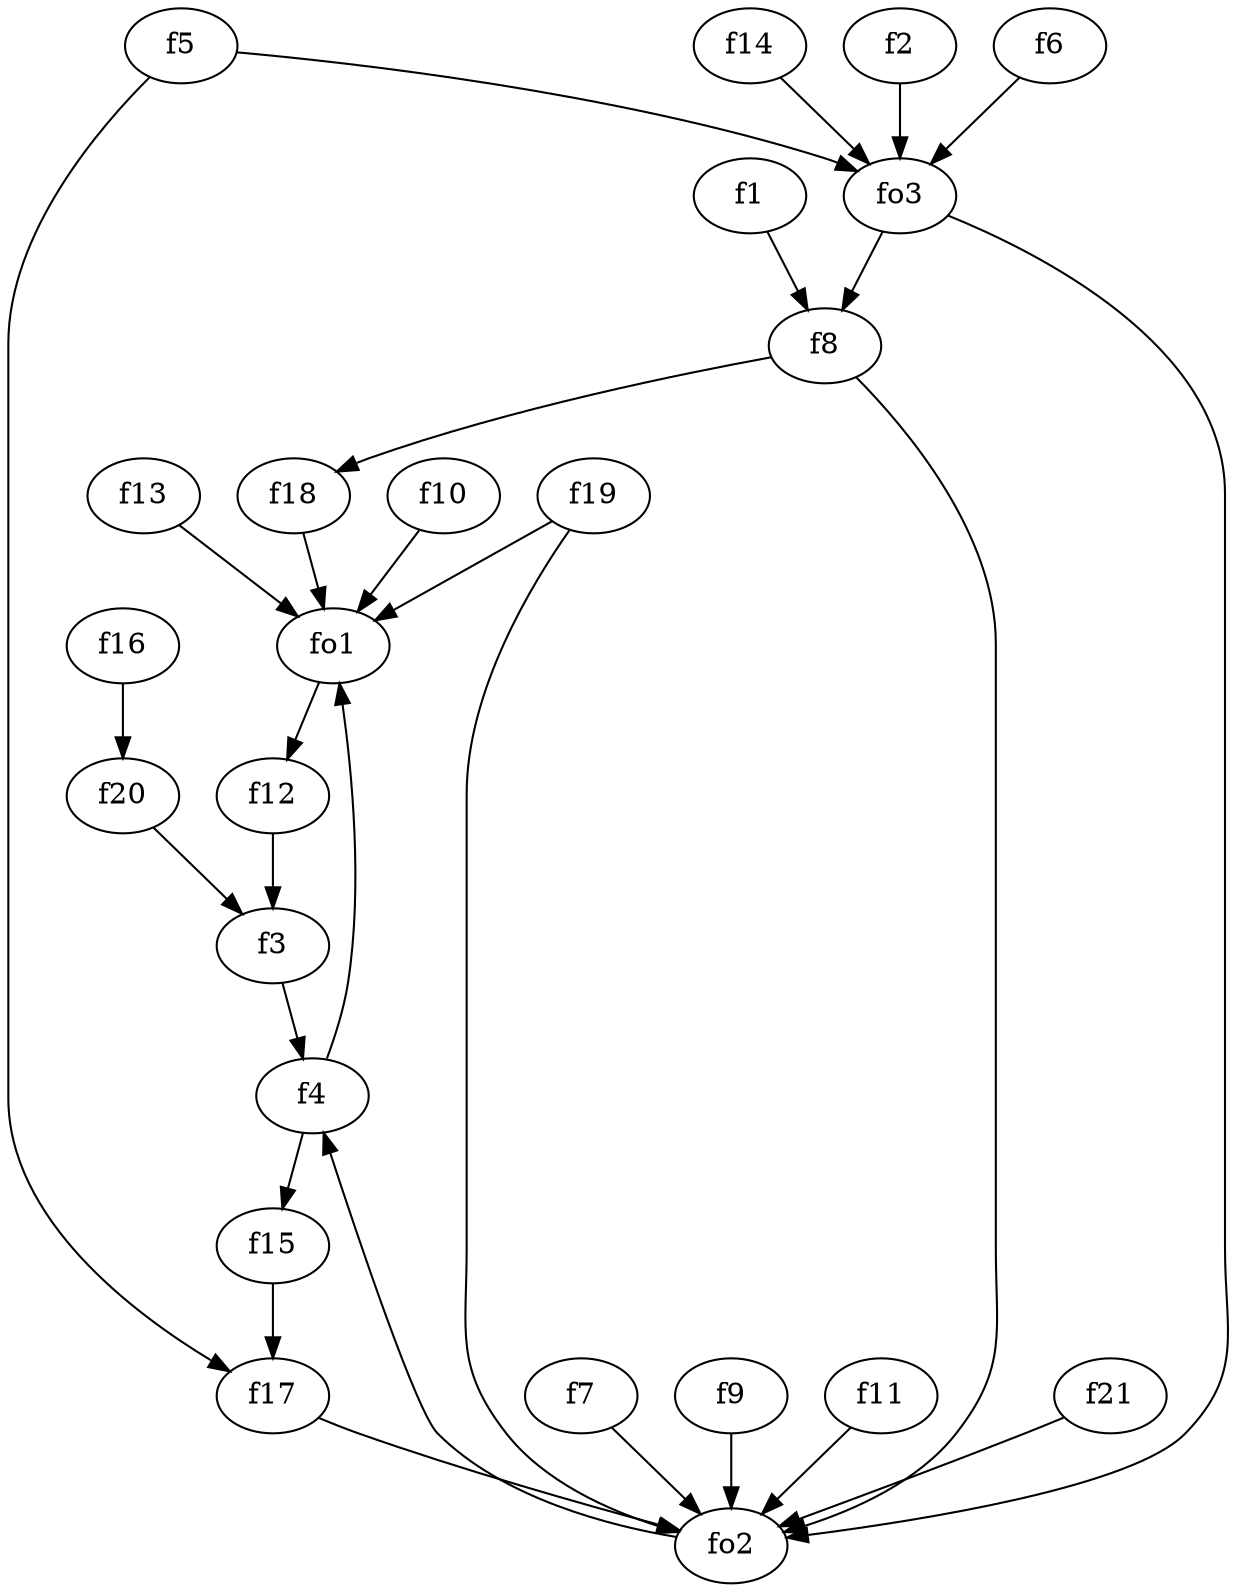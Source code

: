 strict digraph  {
f1;
f2;
f3;
f4;
f5;
f6;
f7;
f8;
f9;
f10;
f11;
f12;
f13;
f14;
f15;
f16;
f17;
f18;
f19;
f20;
f21;
fo1;
fo2;
fo3;
f1 -> f8  [weight=2];
f2 -> fo3  [weight=2];
f3 -> f4  [weight=2];
f4 -> f15  [weight=2];
f4 -> fo1  [weight=2];
f5 -> fo3  [weight=2];
f5 -> f17  [weight=2];
f6 -> fo3  [weight=2];
f7 -> fo2  [weight=2];
f8 -> f18  [weight=2];
f8 -> fo2  [weight=2];
f9 -> fo2  [weight=2];
f10 -> fo1  [weight=2];
f11 -> fo2  [weight=2];
f12 -> f3  [weight=2];
f13 -> fo1  [weight=2];
f14 -> fo3  [weight=2];
f15 -> f17  [weight=2];
f16 -> f20  [weight=2];
f17 -> fo2  [weight=2];
f18 -> fo1  [weight=2];
f19 -> fo1  [weight=2];
f19 -> fo2  [weight=2];
f20 -> f3  [weight=2];
f21 -> fo2  [weight=2];
fo1 -> f12  [weight=2];
fo2 -> f4  [weight=2];
fo3 -> fo2  [weight=2];
fo3 -> f8  [weight=2];
}
